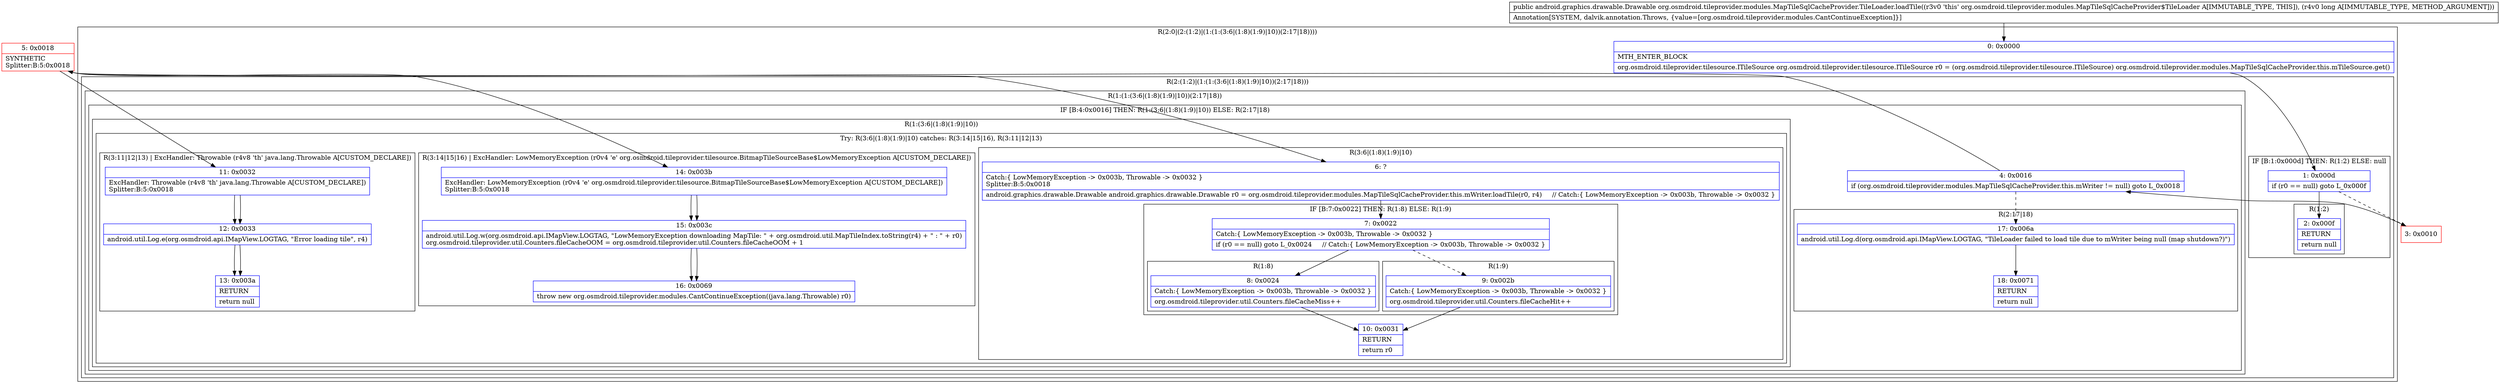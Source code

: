 digraph "CFG fororg.osmdroid.tileprovider.modules.MapTileSqlCacheProvider.TileLoader.loadTile(J)Landroid\/graphics\/drawable\/Drawable;" {
subgraph cluster_Region_1902215000 {
label = "R(2:0|(2:(1:2)|(1:(1:(3:6|(1:8)(1:9)|10))(2:17|18))))";
node [shape=record,color=blue];
Node_0 [shape=record,label="{0\:\ 0x0000|MTH_ENTER_BLOCK\l|org.osmdroid.tileprovider.tilesource.ITileSource org.osmdroid.tileprovider.tilesource.ITileSource r0 = (org.osmdroid.tileprovider.tilesource.ITileSource) org.osmdroid.tileprovider.modules.MapTileSqlCacheProvider.this.mTileSource.get()\l}"];
subgraph cluster_Region_2046058290 {
label = "R(2:(1:2)|(1:(1:(3:6|(1:8)(1:9)|10))(2:17|18)))";
node [shape=record,color=blue];
subgraph cluster_IfRegion_922359339 {
label = "IF [B:1:0x000d] THEN: R(1:2) ELSE: null";
node [shape=record,color=blue];
Node_1 [shape=record,label="{1\:\ 0x000d|if (r0 == null) goto L_0x000f\l}"];
subgraph cluster_Region_1733750579 {
label = "R(1:2)";
node [shape=record,color=blue];
Node_2 [shape=record,label="{2\:\ 0x000f|RETURN\l|return null\l}"];
}
}
subgraph cluster_Region_1612660681 {
label = "R(1:(1:(3:6|(1:8)(1:9)|10))(2:17|18))";
node [shape=record,color=blue];
subgraph cluster_IfRegion_1136960894 {
label = "IF [B:4:0x0016] THEN: R(1:(3:6|(1:8)(1:9)|10)) ELSE: R(2:17|18)";
node [shape=record,color=blue];
Node_4 [shape=record,label="{4\:\ 0x0016|if (org.osmdroid.tileprovider.modules.MapTileSqlCacheProvider.this.mWriter != null) goto L_0x0018\l}"];
subgraph cluster_Region_403861499 {
label = "R(1:(3:6|(1:8)(1:9)|10))";
node [shape=record,color=blue];
subgraph cluster_TryCatchRegion_1223500989 {
label = "Try: R(3:6|(1:8)(1:9)|10) catches: R(3:14|15|16), R(3:11|12|13)";
node [shape=record,color=blue];
subgraph cluster_Region_1034681366 {
label = "R(3:6|(1:8)(1:9)|10)";
node [shape=record,color=blue];
Node_6 [shape=record,label="{6\:\ ?|Catch:\{ LowMemoryException \-\> 0x003b, Throwable \-\> 0x0032 \}\lSplitter:B:5:0x0018\l|android.graphics.drawable.Drawable android.graphics.drawable.Drawable r0 = org.osmdroid.tileprovider.modules.MapTileSqlCacheProvider.this.mWriter.loadTile(r0, r4)     \/\/ Catch:\{ LowMemoryException \-\> 0x003b, Throwable \-\> 0x0032 \}\l}"];
subgraph cluster_IfRegion_1896208268 {
label = "IF [B:7:0x0022] THEN: R(1:8) ELSE: R(1:9)";
node [shape=record,color=blue];
Node_7 [shape=record,label="{7\:\ 0x0022|Catch:\{ LowMemoryException \-\> 0x003b, Throwable \-\> 0x0032 \}\l|if (r0 == null) goto L_0x0024     \/\/ Catch:\{ LowMemoryException \-\> 0x003b, Throwable \-\> 0x0032 \}\l}"];
subgraph cluster_Region_1360378654 {
label = "R(1:8)";
node [shape=record,color=blue];
Node_8 [shape=record,label="{8\:\ 0x0024|Catch:\{ LowMemoryException \-\> 0x003b, Throwable \-\> 0x0032 \}\l|org.osmdroid.tileprovider.util.Counters.fileCacheMiss++\l}"];
}
subgraph cluster_Region_932973335 {
label = "R(1:9)";
node [shape=record,color=blue];
Node_9 [shape=record,label="{9\:\ 0x002b|Catch:\{ LowMemoryException \-\> 0x003b, Throwable \-\> 0x0032 \}\l|org.osmdroid.tileprovider.util.Counters.fileCacheHit++\l}"];
}
}
Node_10 [shape=record,label="{10\:\ 0x0031|RETURN\l|return r0\l}"];
}
subgraph cluster_Region_1023072168 {
label = "R(3:14|15|16) | ExcHandler: LowMemoryException (r0v4 'e' org.osmdroid.tileprovider.tilesource.BitmapTileSourceBase$LowMemoryException A[CUSTOM_DECLARE])\l";
node [shape=record,color=blue];
Node_14 [shape=record,label="{14\:\ 0x003b|ExcHandler: LowMemoryException (r0v4 'e' org.osmdroid.tileprovider.tilesource.BitmapTileSourceBase$LowMemoryException A[CUSTOM_DECLARE])\lSplitter:B:5:0x0018\l}"];
Node_15 [shape=record,label="{15\:\ 0x003c|android.util.Log.w(org.osmdroid.api.IMapView.LOGTAG, \"LowMemoryException downloading MapTile: \" + org.osmdroid.util.MapTileIndex.toString(r4) + \" : \" + r0)\lorg.osmdroid.tileprovider.util.Counters.fileCacheOOM = org.osmdroid.tileprovider.util.Counters.fileCacheOOM + 1\l}"];
Node_16 [shape=record,label="{16\:\ 0x0069|throw new org.osmdroid.tileprovider.modules.CantContinueException((java.lang.Throwable) r0)\l}"];
}
subgraph cluster_Region_487838790 {
label = "R(3:11|12|13) | ExcHandler: Throwable (r4v8 'th' java.lang.Throwable A[CUSTOM_DECLARE])\l";
node [shape=record,color=blue];
Node_11 [shape=record,label="{11\:\ 0x0032|ExcHandler: Throwable (r4v8 'th' java.lang.Throwable A[CUSTOM_DECLARE])\lSplitter:B:5:0x0018\l}"];
Node_12 [shape=record,label="{12\:\ 0x0033|android.util.Log.e(org.osmdroid.api.IMapView.LOGTAG, \"Error loading tile\", r4)\l}"];
Node_13 [shape=record,label="{13\:\ 0x003a|RETURN\l|return null\l}"];
}
}
}
subgraph cluster_Region_1629639089 {
label = "R(2:17|18)";
node [shape=record,color=blue];
Node_17 [shape=record,label="{17\:\ 0x006a|android.util.Log.d(org.osmdroid.api.IMapView.LOGTAG, \"TileLoader failed to load tile due to mWriter being null (map shutdown?)\")\l}"];
Node_18 [shape=record,label="{18\:\ 0x0071|RETURN\l|return null\l}"];
}
}
}
}
}
subgraph cluster_Region_1023072168 {
label = "R(3:14|15|16) | ExcHandler: LowMemoryException (r0v4 'e' org.osmdroid.tileprovider.tilesource.BitmapTileSourceBase$LowMemoryException A[CUSTOM_DECLARE])\l";
node [shape=record,color=blue];
Node_14 [shape=record,label="{14\:\ 0x003b|ExcHandler: LowMemoryException (r0v4 'e' org.osmdroid.tileprovider.tilesource.BitmapTileSourceBase$LowMemoryException A[CUSTOM_DECLARE])\lSplitter:B:5:0x0018\l}"];
Node_15 [shape=record,label="{15\:\ 0x003c|android.util.Log.w(org.osmdroid.api.IMapView.LOGTAG, \"LowMemoryException downloading MapTile: \" + org.osmdroid.util.MapTileIndex.toString(r4) + \" : \" + r0)\lorg.osmdroid.tileprovider.util.Counters.fileCacheOOM = org.osmdroid.tileprovider.util.Counters.fileCacheOOM + 1\l}"];
Node_16 [shape=record,label="{16\:\ 0x0069|throw new org.osmdroid.tileprovider.modules.CantContinueException((java.lang.Throwable) r0)\l}"];
}
subgraph cluster_Region_487838790 {
label = "R(3:11|12|13) | ExcHandler: Throwable (r4v8 'th' java.lang.Throwable A[CUSTOM_DECLARE])\l";
node [shape=record,color=blue];
Node_11 [shape=record,label="{11\:\ 0x0032|ExcHandler: Throwable (r4v8 'th' java.lang.Throwable A[CUSTOM_DECLARE])\lSplitter:B:5:0x0018\l}"];
Node_12 [shape=record,label="{12\:\ 0x0033|android.util.Log.e(org.osmdroid.api.IMapView.LOGTAG, \"Error loading tile\", r4)\l}"];
Node_13 [shape=record,label="{13\:\ 0x003a|RETURN\l|return null\l}"];
}
Node_3 [shape=record,color=red,label="{3\:\ 0x0010}"];
Node_5 [shape=record,color=red,label="{5\:\ 0x0018|SYNTHETIC\lSplitter:B:5:0x0018\l}"];
MethodNode[shape=record,label="{public android.graphics.drawable.Drawable org.osmdroid.tileprovider.modules.MapTileSqlCacheProvider.TileLoader.loadTile((r3v0 'this' org.osmdroid.tileprovider.modules.MapTileSqlCacheProvider$TileLoader A[IMMUTABLE_TYPE, THIS]), (r4v0 long A[IMMUTABLE_TYPE, METHOD_ARGUMENT]))  | Annotation[SYSTEM, dalvik.annotation.Throws, \{value=[org.osmdroid.tileprovider.modules.CantContinueException]\}]\l}"];
MethodNode -> Node_0;
Node_0 -> Node_1;
Node_1 -> Node_2;
Node_1 -> Node_3[style=dashed];
Node_4 -> Node_5;
Node_4 -> Node_17[style=dashed];
Node_6 -> Node_7;
Node_7 -> Node_8;
Node_7 -> Node_9[style=dashed];
Node_8 -> Node_10;
Node_9 -> Node_10;
Node_14 -> Node_15;
Node_15 -> Node_16;
Node_11 -> Node_12;
Node_12 -> Node_13;
Node_17 -> Node_18;
Node_14 -> Node_15;
Node_15 -> Node_16;
Node_11 -> Node_12;
Node_12 -> Node_13;
Node_3 -> Node_4;
Node_5 -> Node_6;
Node_5 -> Node_14;
Node_5 -> Node_11;
}

